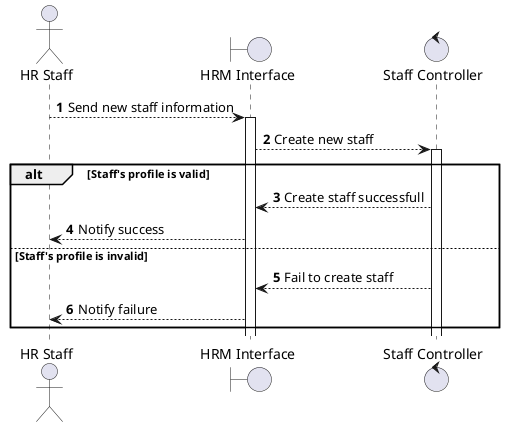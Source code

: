 @startuml "Add staff"
autonumber
actor "HR Staff" as Staff
boundary "HRM Interface" as HRMI
control "Staff Controller" as Ctl
Staff --> HRMI ++: Send new staff information 
HRMI --> Ctl ++: Create new staff
alt Staff's profile is valid
Ctl --> HRMI: Create staff successfull
HRMI --> Staff: Notify success
else Staff's profile is invalid
Ctl --> HRMI: Fail to create staff
HRMI --> Staff: Notify failure
end
@enduml